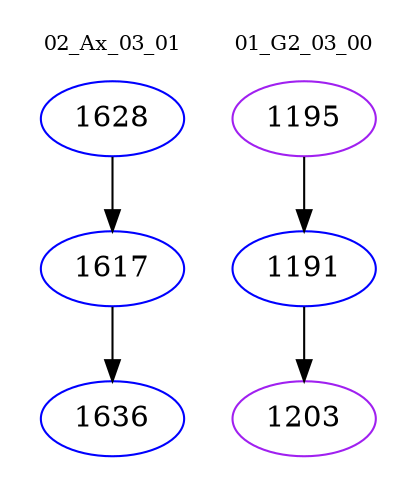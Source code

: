 digraph{
subgraph cluster_0 {
color = white
label = "02_Ax_03_01";
fontsize=10;
T0_1628 [label="1628", color="blue"]
T0_1628 -> T0_1617 [color="black"]
T0_1617 [label="1617", color="blue"]
T0_1617 -> T0_1636 [color="black"]
T0_1636 [label="1636", color="blue"]
}
subgraph cluster_1 {
color = white
label = "01_G2_03_00";
fontsize=10;
T1_1195 [label="1195", color="purple"]
T1_1195 -> T1_1191 [color="black"]
T1_1191 [label="1191", color="blue"]
T1_1191 -> T1_1203 [color="black"]
T1_1203 [label="1203", color="purple"]
}
}
